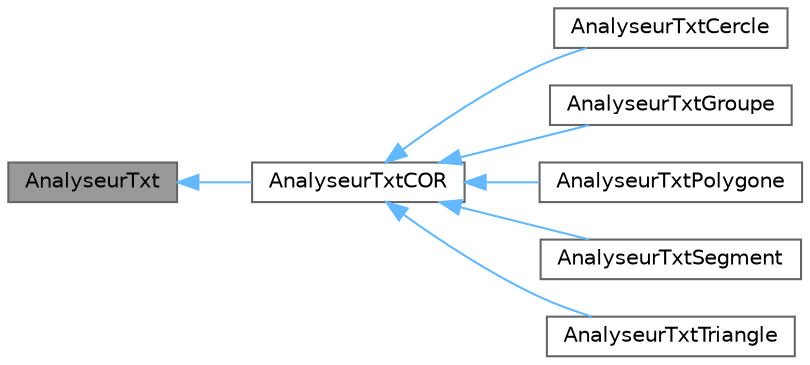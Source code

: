 digraph "AnalyseurTxt"
{
 // LATEX_PDF_SIZE
  bgcolor="transparent";
  edge [fontname=Helvetica,fontsize=10,labelfontname=Helvetica,labelfontsize=10];
  node [fontname=Helvetica,fontsize=10,shape=box,height=0.2,width=0.4];
  rankdir="LR";
  Node1 [id="Node000001",label="AnalyseurTxt",height=0.2,width=0.4,color="gray40", fillcolor="grey60", style="filled", fontcolor="black",tooltip=" "];
  Node1 -> Node2 [id="edge1_Node000001_Node000002",dir="back",color="steelblue1",style="solid",tooltip=" "];
  Node2 [id="Node000002",label="AnalyseurTxtCOR",height=0.2,width=0.4,color="gray40", fillcolor="white", style="filled",URL="$class_analyseur_txt_c_o_r.html",tooltip=" "];
  Node2 -> Node3 [id="edge2_Node000002_Node000003",dir="back",color="steelblue1",style="solid",tooltip=" "];
  Node3 [id="Node000003",label="AnalyseurTxtCercle",height=0.2,width=0.4,color="gray40", fillcolor="white", style="filled",URL="$class_analyseur_txt_cercle.html",tooltip=" "];
  Node2 -> Node4 [id="edge3_Node000002_Node000004",dir="back",color="steelblue1",style="solid",tooltip=" "];
  Node4 [id="Node000004",label="AnalyseurTxtGroupe",height=0.2,width=0.4,color="gray40", fillcolor="white", style="filled",URL="$class_analyseur_txt_groupe.html",tooltip=" "];
  Node2 -> Node5 [id="edge4_Node000002_Node000005",dir="back",color="steelblue1",style="solid",tooltip=" "];
  Node5 [id="Node000005",label="AnalyseurTxtPolygone",height=0.2,width=0.4,color="gray40", fillcolor="white", style="filled",URL="$class_analyseur_txt_polygone.html",tooltip=" "];
  Node2 -> Node6 [id="edge5_Node000002_Node000006",dir="back",color="steelblue1",style="solid",tooltip=" "];
  Node6 [id="Node000006",label="AnalyseurTxtSegment",height=0.2,width=0.4,color="gray40", fillcolor="white", style="filled",URL="$class_analyseur_txt_segment.html",tooltip=" "];
  Node2 -> Node7 [id="edge6_Node000002_Node000007",dir="back",color="steelblue1",style="solid",tooltip=" "];
  Node7 [id="Node000007",label="AnalyseurTxtTriangle",height=0.2,width=0.4,color="gray40", fillcolor="white", style="filled",URL="$class_analyseur_txt_triangle.html",tooltip=" "];
}
